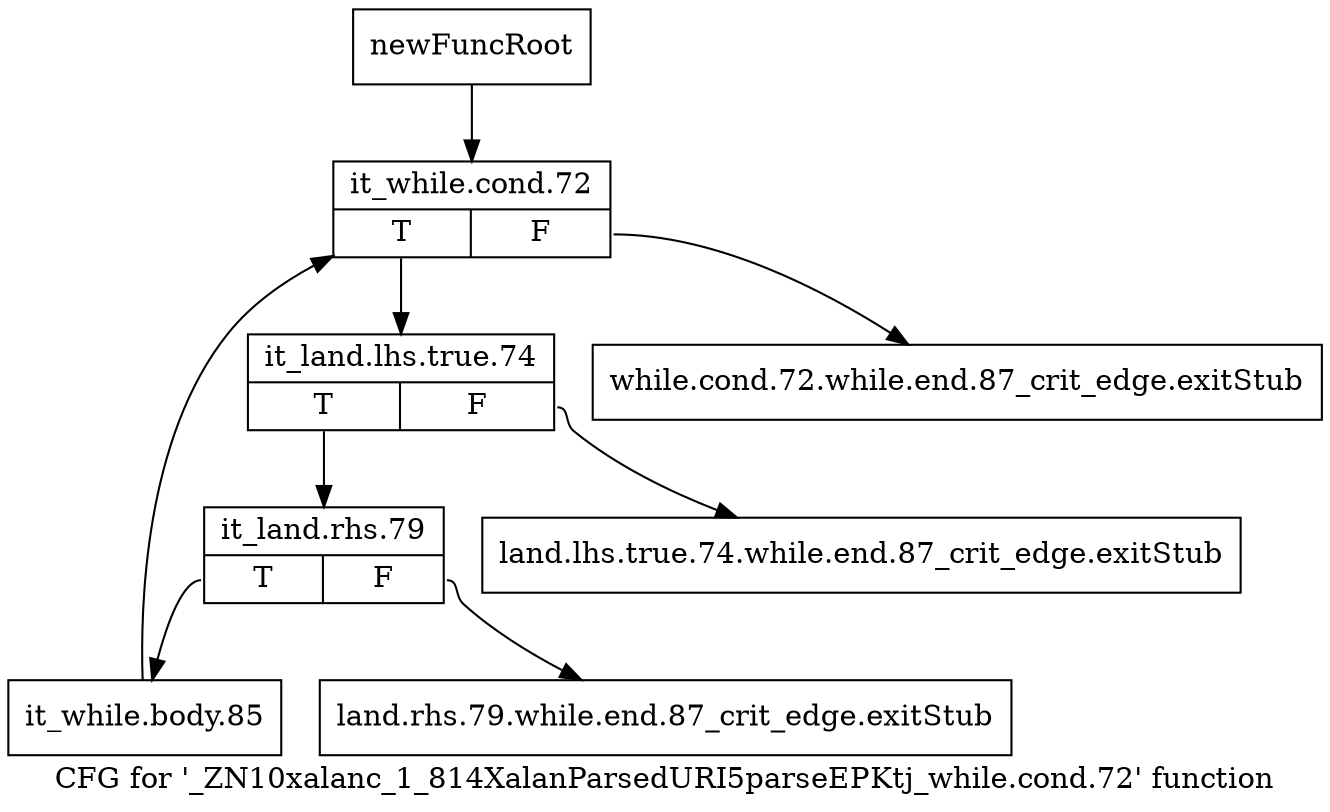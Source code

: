 digraph "CFG for '_ZN10xalanc_1_814XalanParsedURI5parseEPKtj_while.cond.72' function" {
	label="CFG for '_ZN10xalanc_1_814XalanParsedURI5parseEPKtj_while.cond.72' function";

	Node0x9d7f580 [shape=record,label="{newFuncRoot}"];
	Node0x9d7f580 -> Node0x9d7f6c0;
	Node0x9d7f5d0 [shape=record,label="{while.cond.72.while.end.87_crit_edge.exitStub}"];
	Node0x9d7f620 [shape=record,label="{land.lhs.true.74.while.end.87_crit_edge.exitStub}"];
	Node0x9d7f670 [shape=record,label="{land.rhs.79.while.end.87_crit_edge.exitStub}"];
	Node0x9d7f6c0 [shape=record,label="{it_while.cond.72|{<s0>T|<s1>F}}"];
	Node0x9d7f6c0:s0 -> Node0x9d7f710;
	Node0x9d7f6c0:s1 -> Node0x9d7f5d0;
	Node0x9d7f710 [shape=record,label="{it_land.lhs.true.74|{<s0>T|<s1>F}}"];
	Node0x9d7f710:s0 -> Node0x9d7f760;
	Node0x9d7f710:s1 -> Node0x9d7f620;
	Node0x9d7f760 [shape=record,label="{it_land.rhs.79|{<s0>T|<s1>F}}"];
	Node0x9d7f760:s0 -> Node0x9d7f7b0;
	Node0x9d7f760:s1 -> Node0x9d7f670;
	Node0x9d7f7b0 [shape=record,label="{it_while.body.85}"];
	Node0x9d7f7b0 -> Node0x9d7f6c0;
}
